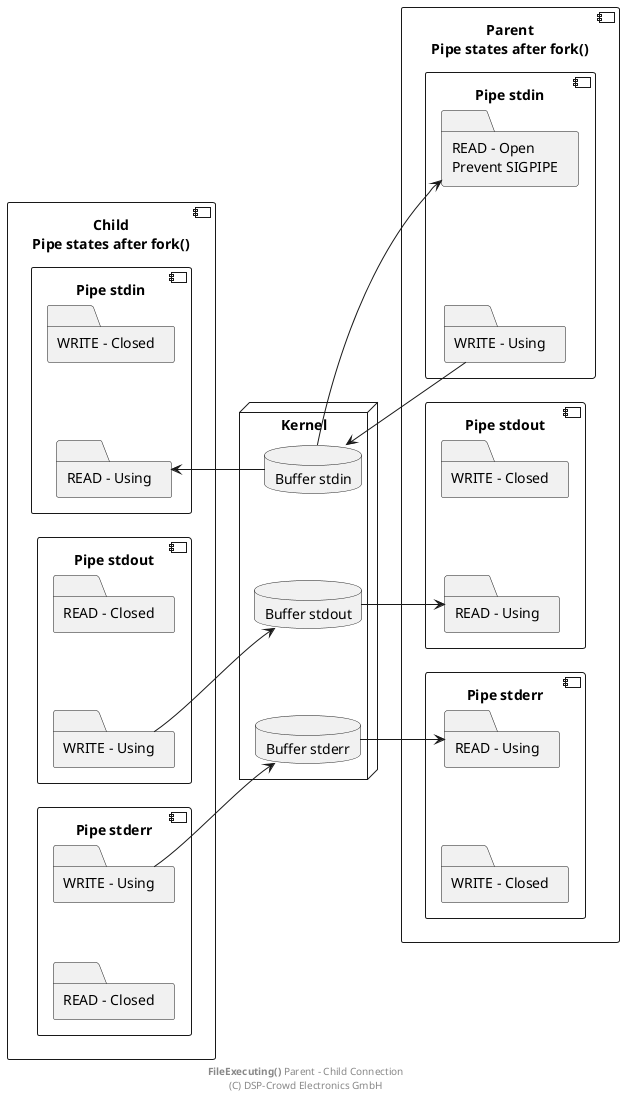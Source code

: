 
@startuml

skinparam backgroundColor #ffffff

component "Parent\nPipe states after fork()" as pa {

  component "Pipe stdin" as pStdIn1 {
    folder "READ - Open\nPrevent SIGPIPE" as stdinRdDel
    folder "WRITE - Using" as stdinWr
    
    stdinRdDel -[hidden]- stdinWr
  }
  
  component "Pipe stdout" as pStdOut1 {
    folder "READ - Using" as stdoutRd
    folder "WRITE - Closed" as stdoutWrDel
    
    stdoutWrDel -[hidden]- stdoutRd
  }

  component "Pipe stderr" as pStdErr1 {
    folder "READ - Using" as stderrRd
    folder "WRITE - Closed" as stderrWrDel
    
    stderrRd -[hidden]- stderrWrDel
  }
  
  stdinWr -[hidden]- stdoutWrDel
  stdoutRd -[hidden]- stderrRd
}

node "Kernel" as krnl {
  database "Buffer stdin" as bufStdIn
  database "Buffer stdout" as bufStdOut
  database "Buffer stderr" as bufStdErr
  
  bufStdIn -[hidden]- bufStdOut
  bufStdOut -[hidden]- bufStdErr
}

component "Child\nPipe states after fork()" as chld {

  component "Pipe stdin" as pStdIn2 {
    folder "READ - Using" as stdinRd
    folder "WRITE - Closed" as stdinWrDel
    
    stdinWrDel -[hidden]- stdinRd
  }

  component "Pipe stdout" as pStdOut2 {
    folder "READ - Closed" as stdoutRdDel
    folder "WRITE - Using" as stdoutWr
    
    stdoutRdDel -[hidden]- stdoutWr
  }
  
  component "Pipe stderr" as pStdErr2 {
    folder "WRITE - Using" as stderrWr
    folder "READ - Closed" as stderrRdDel
    
    stderrWr -[hidden]- stderrRdDel
  }
  
  stdinRd -[hidden]- stdoutRdDel
  stdoutWr -[hidden]- stderrWr
}

stdoutWrDel -[hidden] bufStdIn

stdinWr -> bufStdIn
bufStdIn -> stdinRd
bufStdIn -> stdinRdDel

stdoutRd <- bufStdOut
bufStdOut <- stdoutWr

stderrRd <- bufStdErr
bufStdErr <- stderrWr

footer **FileExecuting()** Parent - Child Connection\n(C) DSP-Crowd Electronics GmbH

@enduml

